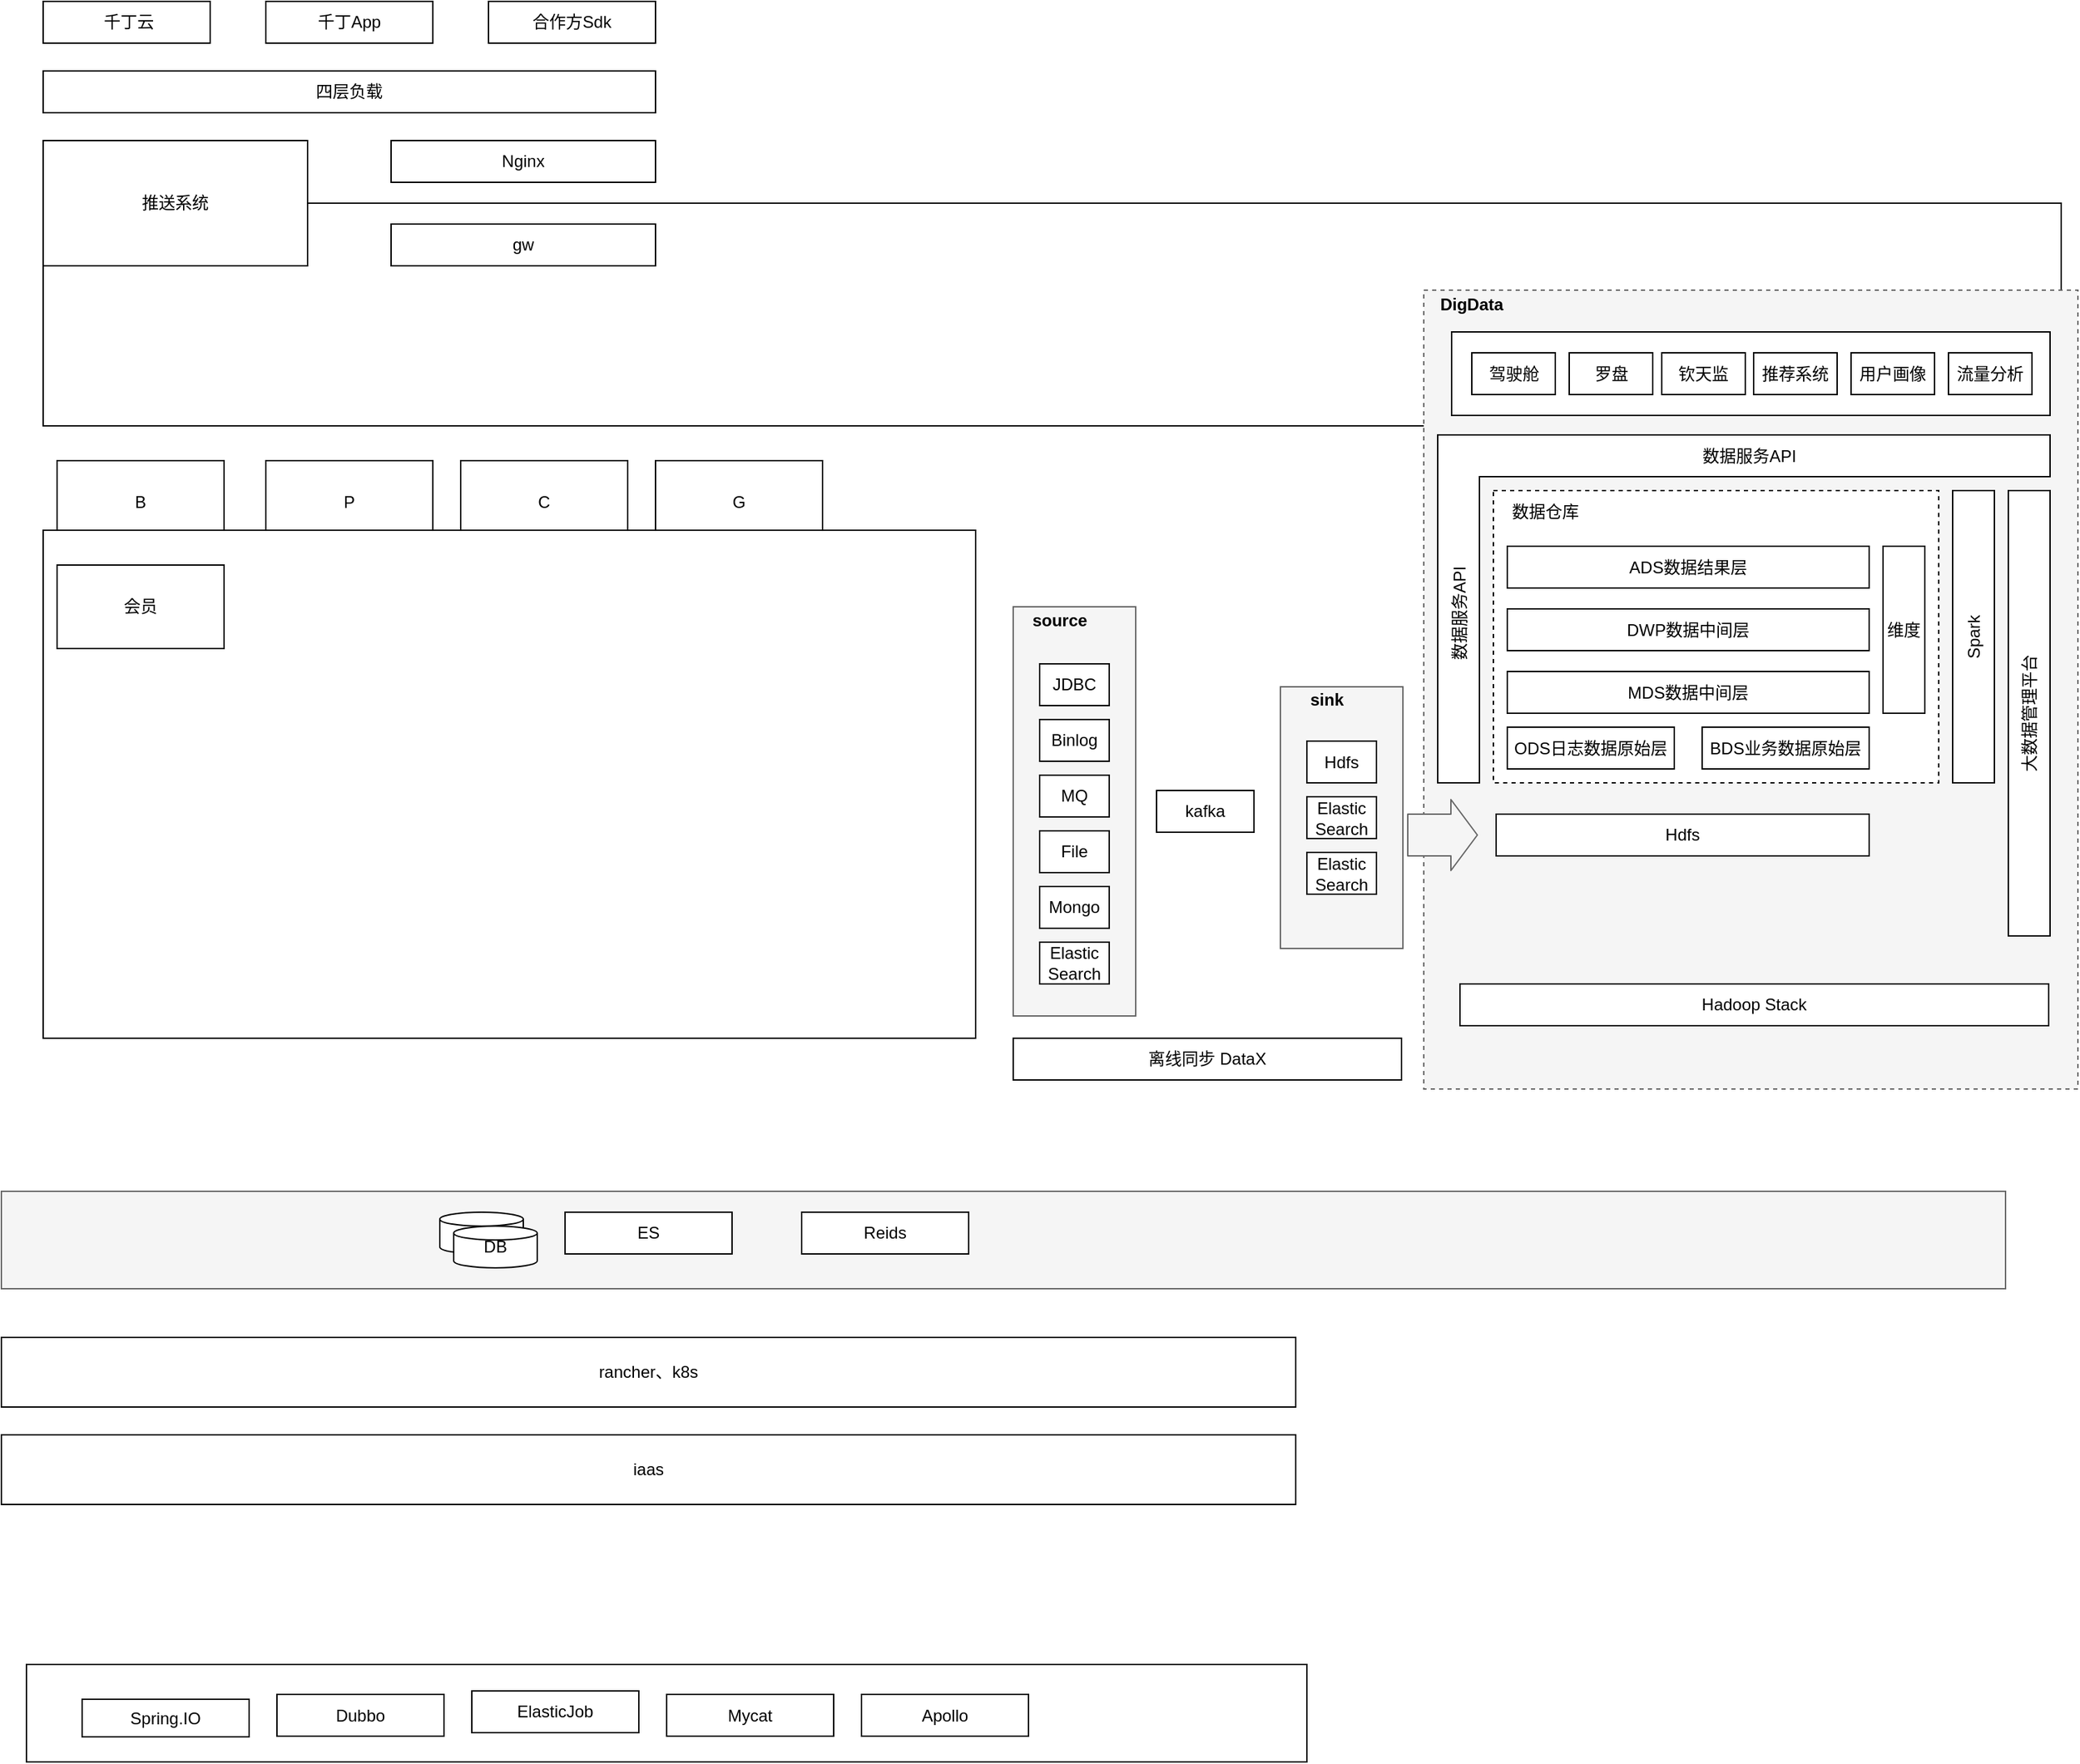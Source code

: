 <mxfile version="10.5.9" type="github"><diagram id="gZfXgEAvMZiGliKcLrUv" name="第 1 页"><mxGraphModel dx="1544" dy="2518" grid="1" gridSize="10" guides="1" tooltips="1" connect="1" arrows="1" fold="1" page="1" pageScale="1" pageWidth="2336" pageHeight="1654" math="0" shadow="0"><root><mxCell id="0"/><mxCell id="1" parent="0"/><mxCell id="lrTJqoWc7KFbBYRk6h20-86" value="" style="rounded=0;whiteSpace=wrap;html=1;fillColor=#f5f5f5;strokeColor=#666666;fontColor=#333333;" vertex="1" parent="1"><mxGeometry x="747" y="420" width="88" height="294" as="geometry"/></mxCell><mxCell id="lrTJqoWc7KFbBYRk6h20-4" value="" style="rounded=0;whiteSpace=wrap;html=1;fillColor=#f5f5f5;strokeColor=#666666;fontColor=#333333;" vertex="1" parent="1"><mxGeometry x="20" y="840" width="1440" height="70" as="geometry"/></mxCell><mxCell id="JePJEdjQb_DwqaGJ7nX6-8" value="" style="rounded=0;whiteSpace=wrap;html=1;" parent="1" vertex="1"><mxGeometry x="50" y="130" width="1450" height="160" as="geometry"/></mxCell><mxCell id="lrTJqoWc7KFbBYRk6h20-53" value="" style="rounded=0;whiteSpace=wrap;html=1;dashed=1;fillColor=#f5f5f5;strokeColor=#666666;fontColor=#333333;" vertex="1" parent="1"><mxGeometry x="1042" y="192.5" width="470" height="574" as="geometry"/></mxCell><mxCell id="lrTJqoWc7KFbBYRk6h20-26" value="" style="rounded=0;whiteSpace=wrap;html=1;dashed=1;" vertex="1" parent="1"><mxGeometry x="1092" y="336.5" width="320" height="210" as="geometry"/></mxCell><mxCell id="JePJEdjQb_DwqaGJ7nX6-1" value="&amp;nbsp;千丁云" style="rounded=0;whiteSpace=wrap;html=1;" parent="1" vertex="1"><mxGeometry x="50" y="-15" width="120" height="30" as="geometry"/></mxCell><mxCell id="JePJEdjQb_DwqaGJ7nX6-2" value="千丁App" style="rounded=0;whiteSpace=wrap;html=1;" parent="1" vertex="1"><mxGeometry x="210" y="-15" width="120" height="30" as="geometry"/></mxCell><mxCell id="JePJEdjQb_DwqaGJ7nX6-3" value="&lt;span style=&quot;font-weight: normal&quot;&gt;合作方Sdk&lt;/span&gt;" style="rounded=0;whiteSpace=wrap;html=1;fontStyle=1" parent="1" vertex="1"><mxGeometry x="370" y="-15" width="120" height="30" as="geometry"/></mxCell><mxCell id="JePJEdjQb_DwqaGJ7nX6-4" value="四层负载" style="rounded=0;whiteSpace=wrap;html=1;" parent="1" vertex="1"><mxGeometry x="50" y="35" width="440" height="30" as="geometry"/></mxCell><mxCell id="JePJEdjQb_DwqaGJ7nX6-6" value="Nginx" style="rounded=0;whiteSpace=wrap;html=1;" parent="1" vertex="1"><mxGeometry x="300" y="85" width="190" height="30" as="geometry"/></mxCell><mxCell id="JePJEdjQb_DwqaGJ7nX6-7" value="推送系统" style="rounded=0;whiteSpace=wrap;html=1;" parent="1" vertex="1"><mxGeometry x="50" y="85" width="190" height="90" as="geometry"/></mxCell><mxCell id="JePJEdjQb_DwqaGJ7nX6-9" value="B" style="rounded=0;whiteSpace=wrap;html=1;" parent="1" vertex="1"><mxGeometry x="60" y="315" width="120" height="60" as="geometry"/></mxCell><mxCell id="JePJEdjQb_DwqaGJ7nX6-10" value="P" style="rounded=0;whiteSpace=wrap;html=1;" parent="1" vertex="1"><mxGeometry x="210" y="315" width="120" height="60" as="geometry"/></mxCell><mxCell id="JePJEdjQb_DwqaGJ7nX6-11" value="C" style="rounded=0;whiteSpace=wrap;html=1;" parent="1" vertex="1"><mxGeometry x="350" y="315" width="120" height="60" as="geometry"/></mxCell><mxCell id="JePJEdjQb_DwqaGJ7nX6-12" value="G" style="rounded=0;whiteSpace=wrap;html=1;" parent="1" vertex="1"><mxGeometry x="490" y="315" width="120" height="60" as="geometry"/></mxCell><mxCell id="JePJEdjQb_DwqaGJ7nX6-13" value="" style="rounded=0;whiteSpace=wrap;html=1;" parent="1" vertex="1"><mxGeometry x="1062" y="222.5" width="430" height="60" as="geometry"/></mxCell><mxCell id="lrTJqoWc7KFbBYRk6h20-1" value="" style="rounded=0;whiteSpace=wrap;html=1;" vertex="1" parent="1"><mxGeometry x="50" y="365" width="670" height="365" as="geometry"/></mxCell><mxCell id="lrTJqoWc7KFbBYRk6h20-2" value="会员" style="rounded=0;whiteSpace=wrap;html=1;" vertex="1" parent="1"><mxGeometry x="60" y="390" width="120" height="60" as="geometry"/></mxCell><mxCell id="lrTJqoWc7KFbBYRk6h20-3" value="gw" style="rounded=0;whiteSpace=wrap;html=1;" vertex="1" parent="1"><mxGeometry x="300" y="145" width="190" height="30" as="geometry"/></mxCell><mxCell id="lrTJqoWc7KFbBYRk6h20-5" value="rancher、k8s" style="rounded=0;whiteSpace=wrap;html=1;" vertex="1" parent="1"><mxGeometry x="20" y="945" width="930" height="50" as="geometry"/></mxCell><mxCell id="lrTJqoWc7KFbBYRk6h20-6" value="iaas" style="rounded=0;whiteSpace=wrap;html=1;" vertex="1" parent="1"><mxGeometry x="20" y="1015" width="930" height="50" as="geometry"/></mxCell><mxCell id="lrTJqoWc7KFbBYRk6h20-7" value="离线同步 DataX" style="rounded=0;whiteSpace=wrap;html=1;flipH=1;" vertex="1" parent="1"><mxGeometry x="747" y="730" width="279" height="30" as="geometry"/></mxCell><mxCell id="lrTJqoWc7KFbBYRk6h20-11" value="ODS日志数据原始层" style="rounded=0;whiteSpace=wrap;html=1;" vertex="1" parent="1"><mxGeometry x="1102" y="506.5" width="120" height="30" as="geometry"/></mxCell><mxCell id="lrTJqoWc7KFbBYRk6h20-12" value="BDS业务数据原始层" style="rounded=0;whiteSpace=wrap;html=1;" vertex="1" parent="1"><mxGeometry x="1242" y="506.5" width="120" height="30" as="geometry"/></mxCell><mxCell id="lrTJqoWc7KFbBYRk6h20-13" value="MDS数据中间层" style="rounded=0;whiteSpace=wrap;html=1;" vertex="1" parent="1"><mxGeometry x="1102" y="466.5" width="260" height="30" as="geometry"/></mxCell><mxCell id="lrTJqoWc7KFbBYRk6h20-14" value="" style="shape=flexArrow;endArrow=classic;html=1;width=30;fillColor=#f5f5f5;strokeColor=#666666;" edge="1" parent="1"><mxGeometry width="50" height="50" relative="1" as="geometry"><mxPoint x="1030" y="584" as="sourcePoint"/><mxPoint x="1081" y="584" as="targetPoint"/></mxGeometry></mxCell><mxCell id="lrTJqoWc7KFbBYRk6h20-16" value="DWP数据中间层" style="rounded=0;whiteSpace=wrap;html=1;" vertex="1" parent="1"><mxGeometry x="1102" y="421.5" width="260" height="30" as="geometry"/></mxCell><mxCell id="lrTJqoWc7KFbBYRk6h20-17" value="ADS数据结果层" style="rounded=0;whiteSpace=wrap;html=1;" vertex="1" parent="1"><mxGeometry x="1102" y="376.5" width="260" height="30" as="geometry"/></mxCell><mxCell id="lrTJqoWc7KFbBYRk6h20-18" value="大数据管理平台" style="rounded=0;whiteSpace=wrap;html=1;verticalAlign=middle;horizontal=0;flipH=1;flipV=1;" vertex="1" parent="1"><mxGeometry x="1462" y="336.5" width="30" height="320" as="geometry"/></mxCell><mxCell id="lrTJqoWc7KFbBYRk6h20-19" value="维度&lt;br&gt;" style="rounded=0;whiteSpace=wrap;html=1;" vertex="1" parent="1"><mxGeometry x="1372" y="376.5" width="30" height="120" as="geometry"/></mxCell><mxCell id="lrTJqoWc7KFbBYRk6h20-23" value="Spark" style="rounded=0;whiteSpace=wrap;html=1;horizontal=0;verticalAlign=middle;flipH=1;flipV=1;" vertex="1" parent="1"><mxGeometry x="1422" y="336.5" width="30" height="210" as="geometry"/></mxCell><mxCell id="lrTJqoWc7KFbBYRk6h20-28" value="数据仓库" style="text;html=1;strokeColor=none;fillColor=none;align=center;verticalAlign=middle;whiteSpace=wrap;rounded=0;dashed=1;" vertex="1" parent="1"><mxGeometry x="1092" y="341.5" width="75" height="20" as="geometry"/></mxCell><mxCell id="lrTJqoWc7KFbBYRk6h20-32" value="Hadoop Stack" style="rounded=0;whiteSpace=wrap;html=1;" vertex="1" parent="1"><mxGeometry x="1068" y="691" width="423" height="30" as="geometry"/></mxCell><mxCell id="lrTJqoWc7KFbBYRk6h20-42" value="推荐系统" style="rounded=0;whiteSpace=wrap;html=1;" vertex="1" parent="1"><mxGeometry x="1279" y="237.5" width="60" height="30" as="geometry"/></mxCell><mxCell id="lrTJqoWc7KFbBYRk6h20-43" value="用户画像" style="rounded=0;whiteSpace=wrap;html=1;" vertex="1" parent="1"><mxGeometry x="1349" y="237.5" width="60" height="30" as="geometry"/></mxCell><mxCell id="lrTJqoWc7KFbBYRk6h20-44" value="流量分析" style="rounded=0;whiteSpace=wrap;html=1;" vertex="1" parent="1"><mxGeometry x="1419" y="237.5" width="60" height="30" as="geometry"/></mxCell><mxCell id="lrTJqoWc7KFbBYRk6h20-45" value="驾驶舱" style="rounded=0;whiteSpace=wrap;html=1;" vertex="1" parent="1"><mxGeometry x="1076.5" y="237.5" width="60" height="30" as="geometry"/></mxCell><mxCell id="lrTJqoWc7KFbBYRk6h20-46" value="罗盘" style="rounded=0;whiteSpace=wrap;html=1;" vertex="1" parent="1"><mxGeometry x="1146.5" y="237.5" width="60" height="30" as="geometry"/></mxCell><mxCell id="lrTJqoWc7KFbBYRk6h20-47" value="钦天监" style="rounded=0;whiteSpace=wrap;html=1;" vertex="1" parent="1"><mxGeometry x="1213" y="237.5" width="60" height="30" as="geometry"/></mxCell><mxCell id="lrTJqoWc7KFbBYRk6h20-48" value="" style="shape=corner;whiteSpace=wrap;html=1;dx=30;dy=30;" vertex="1" parent="1"><mxGeometry x="1052" y="296.5" width="440" height="250" as="geometry"/></mxCell><mxCell id="lrTJqoWc7KFbBYRk6h20-50" value="数据服务API" style="text;html=1;strokeColor=none;fillColor=none;align=center;verticalAlign=middle;whiteSpace=wrap;rounded=0;" vertex="1" parent="1"><mxGeometry x="1226" y="301.5" width="100" height="20" as="geometry"/></mxCell><mxCell id="lrTJqoWc7KFbBYRk6h20-51" value="数据服务API" style="text;html=1;strokeColor=none;fillColor=none;align=center;verticalAlign=middle;whiteSpace=wrap;rounded=0;horizontal=1;rotation=-90;" vertex="1" parent="1"><mxGeometry x="970" y="414.5" width="195" height="20" as="geometry"/></mxCell><mxCell id="lrTJqoWc7KFbBYRk6h20-54" value="&lt;b&gt;DigData&lt;/b&gt;" style="text;html=1;strokeColor=none;fillColor=none;align=center;verticalAlign=middle;whiteSpace=wrap;rounded=0;dashed=1;" vertex="1" parent="1"><mxGeometry x="1042" y="192.5" width="69" height="20" as="geometry"/></mxCell><mxCell id="lrTJqoWc7KFbBYRk6h20-58" value="" style="strokeWidth=1;html=1;shape=mxgraph.flowchart.database;whiteSpace=wrap;" vertex="1" parent="1"><mxGeometry x="335" y="855" width="60" height="30" as="geometry"/></mxCell><mxCell id="lrTJqoWc7KFbBYRk6h20-59" value="DB" style="strokeWidth=1;html=1;shape=mxgraph.flowchart.database;whiteSpace=wrap;" vertex="1" parent="1"><mxGeometry x="345" y="865" width="60" height="30" as="geometry"/></mxCell><mxCell id="lrTJqoWc7KFbBYRk6h20-65" value="ES" style="rounded=0;whiteSpace=wrap;html=1;strokeWidth=1;" vertex="1" parent="1"><mxGeometry x="425" y="855" width="120" height="30" as="geometry"/></mxCell><mxCell id="lrTJqoWc7KFbBYRk6h20-66" value="Reids" style="rounded=0;whiteSpace=wrap;html=1;strokeWidth=1;" vertex="1" parent="1"><mxGeometry x="595" y="855" width="120" height="30" as="geometry"/></mxCell><mxCell id="lrTJqoWc7KFbBYRk6h20-67" value="" style="rounded=0;whiteSpace=wrap;html=1;" vertex="1" parent="1"><mxGeometry x="38" y="1180" width="920" height="70" as="geometry"/></mxCell><mxCell id="lrTJqoWc7KFbBYRk6h20-70" value="Spring.IO" style="rounded=0;whiteSpace=wrap;html=1;strokeWidth=1;" vertex="1" parent="1"><mxGeometry x="78" y="1205" width="120" height="27" as="geometry"/></mxCell><mxCell id="lrTJqoWc7KFbBYRk6h20-71" value="Dubbo" style="rounded=0;whiteSpace=wrap;html=1;strokeWidth=1;" vertex="1" parent="1"><mxGeometry x="218" y="1201.5" width="120" height="30" as="geometry"/></mxCell><mxCell id="lrTJqoWc7KFbBYRk6h20-72" value="ElasticJob" style="rounded=0;whiteSpace=wrap;html=1;strokeWidth=1;" vertex="1" parent="1"><mxGeometry x="358" y="1199" width="120" height="30" as="geometry"/></mxCell><mxCell id="lrTJqoWc7KFbBYRk6h20-73" value="Mycat" style="rounded=0;whiteSpace=wrap;html=1;strokeWidth=1;" vertex="1" parent="1"><mxGeometry x="498" y="1201.5" width="120" height="30" as="geometry"/></mxCell><mxCell id="lrTJqoWc7KFbBYRk6h20-76" value="Apollo" style="rounded=0;whiteSpace=wrap;html=1;strokeWidth=1;" vertex="1" parent="1"><mxGeometry x="638" y="1201.5" width="120" height="30" as="geometry"/></mxCell><mxCell id="lrTJqoWc7KFbBYRk6h20-77" value="kafka" style="rounded=0;whiteSpace=wrap;html=1;" vertex="1" parent="1"><mxGeometry x="850" y="552" width="70" height="30" as="geometry"/></mxCell><mxCell id="lrTJqoWc7KFbBYRk6h20-78" value="JDBC" style="rounded=0;whiteSpace=wrap;html=1;flipV=1;" vertex="1" parent="1"><mxGeometry x="766" y="461" width="50" height="30" as="geometry"/></mxCell><mxCell id="lrTJqoWc7KFbBYRk6h20-79" value="Binlog" style="rounded=0;whiteSpace=wrap;html=1;flipV=1;" vertex="1" parent="1"><mxGeometry x="766" y="501" width="50" height="30" as="geometry"/></mxCell><mxCell id="lrTJqoWc7KFbBYRk6h20-80" value="MQ" style="rounded=0;whiteSpace=wrap;html=1;flipV=1;" vertex="1" parent="1"><mxGeometry x="766" y="541" width="50" height="30" as="geometry"/></mxCell><mxCell id="lrTJqoWc7KFbBYRk6h20-83" value="File" style="rounded=0;whiteSpace=wrap;html=1;flipV=1;" vertex="1" parent="1"><mxGeometry x="766" y="581" width="50" height="30" as="geometry"/></mxCell><mxCell id="lrTJqoWc7KFbBYRk6h20-84" value="Mongo" style="rounded=0;whiteSpace=wrap;html=1;flipV=1;" vertex="1" parent="1"><mxGeometry x="766" y="621" width="50" height="30" as="geometry"/></mxCell><mxCell id="lrTJqoWc7KFbBYRk6h20-85" value="Elastic&lt;br&gt;Search&lt;br&gt;" style="rounded=0;whiteSpace=wrap;html=1;flipV=1;" vertex="1" parent="1"><mxGeometry x="766" y="661" width="50" height="30" as="geometry"/></mxCell><mxCell id="lrTJqoWc7KFbBYRk6h20-87" value="&lt;b&gt;source&lt;/b&gt;" style="text;html=1;strokeColor=none;fillColor=none;align=center;verticalAlign=middle;whiteSpace=wrap;rounded=0;dashed=1;" vertex="1" parent="1"><mxGeometry x="746" y="420" width="69" height="20" as="geometry"/></mxCell><mxCell id="lrTJqoWc7KFbBYRk6h20-88" value="" style="rounded=0;whiteSpace=wrap;html=1;fillColor=#f5f5f5;strokeColor=#666666;fontColor=#333333;" vertex="1" parent="1"><mxGeometry x="939" y="477.5" width="88" height="188" as="geometry"/></mxCell><mxCell id="lrTJqoWc7KFbBYRk6h20-92" value="Hdfs" style="rounded=0;whiteSpace=wrap;html=1;" vertex="1" parent="1"><mxGeometry x="958" y="516.5" width="50" height="30" as="geometry"/></mxCell><mxCell id="lrTJqoWc7KFbBYRk6h20-93" value="Elastic&lt;br&gt;Search" style="rounded=0;whiteSpace=wrap;html=1;" vertex="1" parent="1"><mxGeometry x="958" y="556.5" width="50" height="30" as="geometry"/></mxCell><mxCell id="lrTJqoWc7KFbBYRk6h20-95" value="&lt;b&gt;sink&lt;/b&gt;" style="text;html=1;strokeColor=none;fillColor=none;align=center;verticalAlign=middle;whiteSpace=wrap;rounded=0;dashed=1;" vertex="1" parent="1"><mxGeometry x="938" y="477" width="69" height="20" as="geometry"/></mxCell><mxCell id="lrTJqoWc7KFbBYRk6h20-96" value="Hdfs" style="rounded=0;whiteSpace=wrap;html=1;" vertex="1" parent="1"><mxGeometry x="1094" y="569" width="268" height="30" as="geometry"/></mxCell><mxCell id="lrTJqoWc7KFbBYRk6h20-97" value="Elastic&lt;br&gt;Search" style="rounded=0;whiteSpace=wrap;html=1;" vertex="1" parent="1"><mxGeometry x="958" y="596.5" width="50" height="30" as="geometry"/></mxCell></root></mxGraphModel></diagram></mxfile>